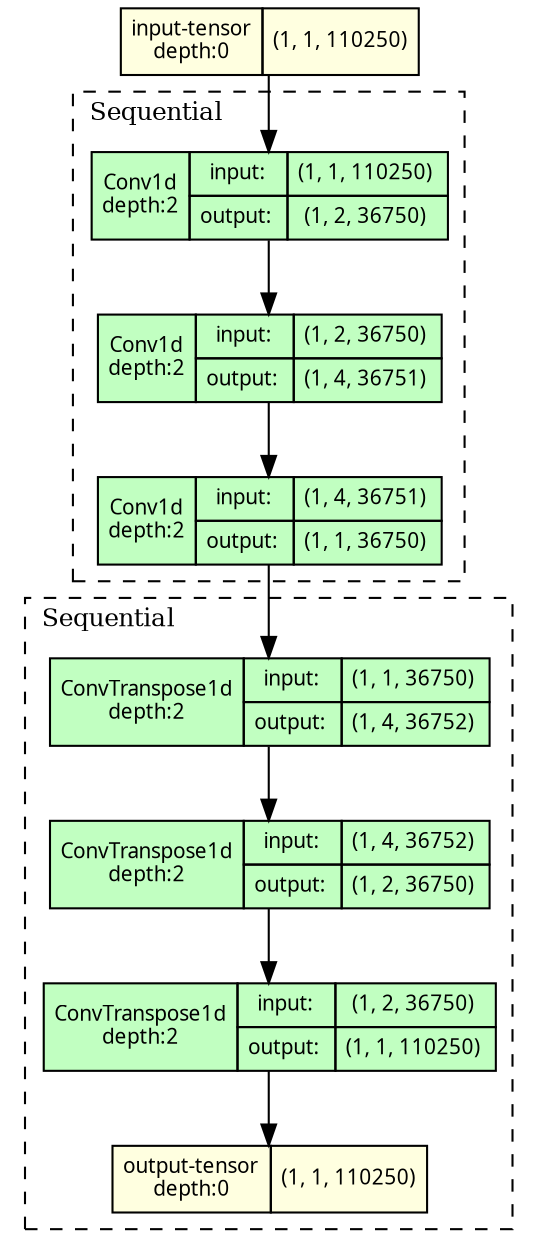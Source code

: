 strict digraph model {
	graph [ordering=in rankdir=TB size="12.0,12.0"]
	node [align=left fontname="Linux libertine" fontsize=10 height=0.2 margin=0 ranksep=0.1 shape=plaintext style=filled]
	edge [fontsize=10]
	0 [label=<
                    <TABLE BORDER="0" CELLBORDER="1"
                    CELLSPACING="0" CELLPADDING="4">
                        <TR><TD>input-tensor<BR/>depth:0</TD><TD>(1, 1, 110250)</TD></TR>
                    </TABLE>> fillcolor=lightyellow]
	subgraph cluster_2 {
		fontsize=12 label=Sequential labeljust=l style=dashed
		1 [label=<
                    <TABLE BORDER="0" CELLBORDER="1"
                    CELLSPACING="0" CELLPADDING="4">
                    <TR>
                        <TD ROWSPAN="2">Conv1d<BR/>depth:2</TD>
                        <TD COLSPAN="2">input:</TD>
                        <TD COLSPAN="2">(1, 1, 110250) </TD>
                    </TR>
                    <TR>
                        <TD COLSPAN="2">output: </TD>
                        <TD COLSPAN="2">(1, 2, 36750) </TD>
                    </TR>
                    </TABLE>> fillcolor=darkseagreen1]
		2 [label=<
                    <TABLE BORDER="0" CELLBORDER="1"
                    CELLSPACING="0" CELLPADDING="4">
                    <TR>
                        <TD ROWSPAN="2">Conv1d<BR/>depth:2</TD>
                        <TD COLSPAN="2">input:</TD>
                        <TD COLSPAN="2">(1, 2, 36750) </TD>
                    </TR>
                    <TR>
                        <TD COLSPAN="2">output: </TD>
                        <TD COLSPAN="2">(1, 4, 36751) </TD>
                    </TR>
                    </TABLE>> fillcolor=darkseagreen1]
		3 [label=<
                    <TABLE BORDER="0" CELLBORDER="1"
                    CELLSPACING="0" CELLPADDING="4">
                    <TR>
                        <TD ROWSPAN="2">Conv1d<BR/>depth:2</TD>
                        <TD COLSPAN="2">input:</TD>
                        <TD COLSPAN="2">(1, 4, 36751) </TD>
                    </TR>
                    <TR>
                        <TD COLSPAN="2">output: </TD>
                        <TD COLSPAN="2">(1, 1, 36750) </TD>
                    </TR>
                    </TABLE>> fillcolor=darkseagreen1]
	}
	subgraph cluster_3 {
		fontsize=12 label=Sequential labeljust=l style=dashed
		4 [label=<
                    <TABLE BORDER="0" CELLBORDER="1"
                    CELLSPACING="0" CELLPADDING="4">
                    <TR>
                        <TD ROWSPAN="2">ConvTranspose1d<BR/>depth:2</TD>
                        <TD COLSPAN="2">input:</TD>
                        <TD COLSPAN="2">(1, 1, 36750) </TD>
                    </TR>
                    <TR>
                        <TD COLSPAN="2">output: </TD>
                        <TD COLSPAN="2">(1, 4, 36752) </TD>
                    </TR>
                    </TABLE>> fillcolor=darkseagreen1]
		5 [label=<
                    <TABLE BORDER="0" CELLBORDER="1"
                    CELLSPACING="0" CELLPADDING="4">
                    <TR>
                        <TD ROWSPAN="2">ConvTranspose1d<BR/>depth:2</TD>
                        <TD COLSPAN="2">input:</TD>
                        <TD COLSPAN="2">(1, 4, 36752) </TD>
                    </TR>
                    <TR>
                        <TD COLSPAN="2">output: </TD>
                        <TD COLSPAN="2">(1, 2, 36750) </TD>
                    </TR>
                    </TABLE>> fillcolor=darkseagreen1]
		6 [label=<
                    <TABLE BORDER="0" CELLBORDER="1"
                    CELLSPACING="0" CELLPADDING="4">
                    <TR>
                        <TD ROWSPAN="2">ConvTranspose1d<BR/>depth:2</TD>
                        <TD COLSPAN="2">input:</TD>
                        <TD COLSPAN="2">(1, 2, 36750) </TD>
                    </TR>
                    <TR>
                        <TD COLSPAN="2">output: </TD>
                        <TD COLSPAN="2">(1, 1, 110250) </TD>
                    </TR>
                    </TABLE>> fillcolor=darkseagreen1]
		7 [label=<
                    <TABLE BORDER="0" CELLBORDER="1"
                    CELLSPACING="0" CELLPADDING="4">
                        <TR><TD>output-tensor<BR/>depth:0</TD><TD>(1, 1, 110250)</TD></TR>
                    </TABLE>> fillcolor=lightyellow]
	}
	0 -> 1
	1 -> 2
	2 -> 3
	3 -> 4
	4 -> 5
	5 -> 6
	6 -> 7
}
